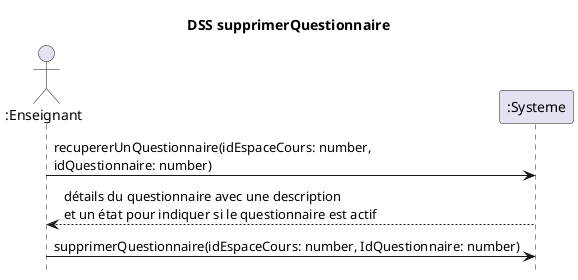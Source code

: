 @startuml supprimerQuestionnaire
title DSS supprimerQuestionnaire
hide footbox
actor ":Enseignant" as professeur
participant ":Systeme" as systeme

professeur ->  systeme : recupererUnQuestionnaire(idEspaceCours: number,\nidQuestionnaire: number)
systeme --> professeur : détails du questionnaire avec une description\net un état pour indiquer si le questionnaire est actif
professeur -> systeme : supprimerQuestionnaire(idEspaceCours: number, IdQuestionnaire: number)
@enduml